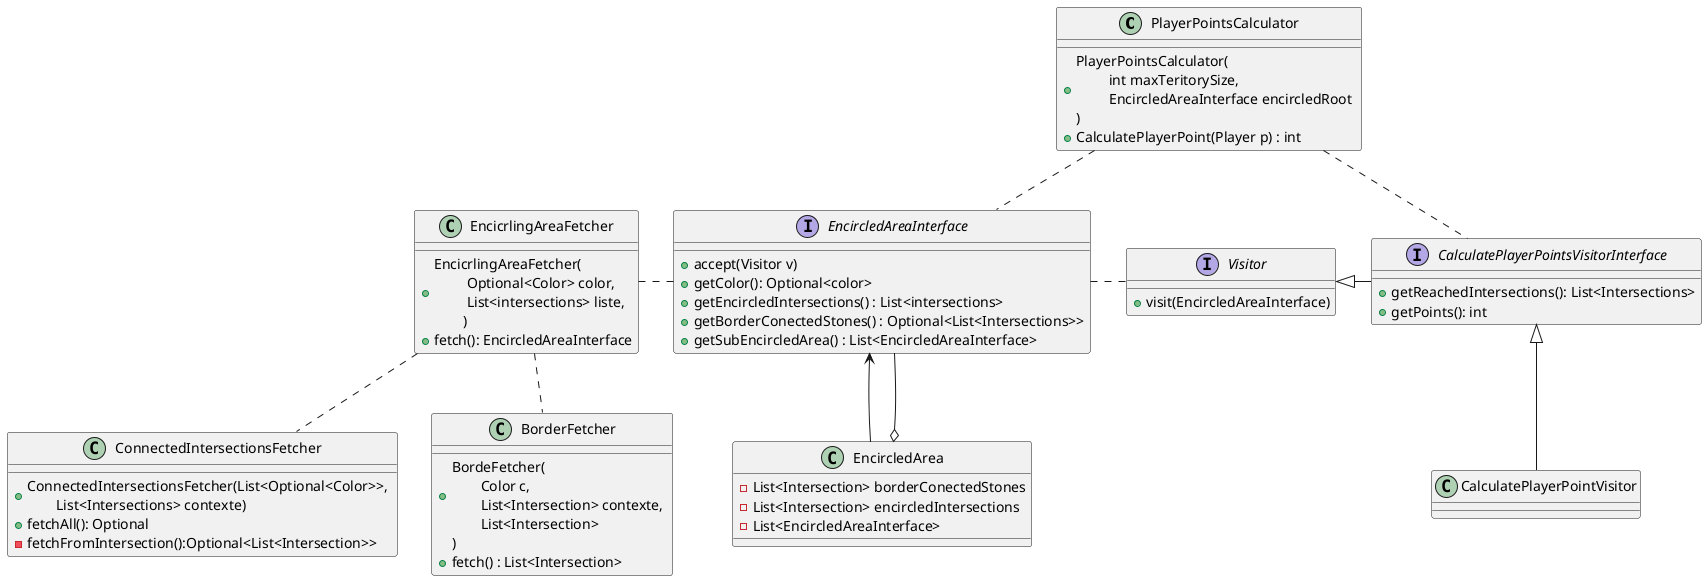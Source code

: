 @startuml


class PlayerPointsCalculator {
    +PlayerPointsCalculator(\n\t int maxTeritorySize, \n\t EncircledAreaInterface encircledRoot \n)
    +CalculatePlayerPoint(Player p) : int
}
PlayerPointsCalculator .. CalculatePlayerPointsVisitorInterface
PlayerPointsCalculator .. EncircledAreaInterface

interface CalculatePlayerPointsVisitorInterface {
    +getReachedIntersections(): List<Intersections>
    +getPoints(): int
}
CalculatePlayerPointsVisitorInterface <|-- CalculatePlayerPointVisitor

interface Visitor {
    +visit(EncircledAreaInterface)
}
Visitor <|- CalculatePlayerPointsVisitorInterface

class ConnectedIntersectionsFetcher {
    +ConnectedIntersectionsFetcher(List<Optional<Color>>, \n\tList<Intersections> contexte)
    +fetchAll(): Optional
    -fetchFromIntersection():Optional<List<Intersection>>
}



Interface EncircledAreaInterface {
    +accept(Visitor v)
    +getColor(): Optional<color>
    +getEncircledIntersections() : List<intersections>
    +getBorderConectedStones() : Optional<List<Intersections>>
    +getSubEncircledArea() : List<EncircledAreaInterface>

}
class EncircledArea{
  -List<Intersection> borderConectedStones
  -List<Intersection> encircledIntersections
  -List<EncircledAreaInterface>
}

EncircledAreaInterface <-- EncircledArea
EncircledAreaInterface --o EncircledArea


class EncicrlingAreaFetcher{
    +EncicrlingAreaFetcher(\n\t Optional<Color> color, \n\t List<intersections> liste, \n\t)
    +fetch(): EncircledAreaInterface

}
EncicrlingAreaFetcher .. ConnectedIntersectionsFetcher
EncicrlingAreaFetcher .. BorderFetcher

class BorderFetcher {
    +BordeFetcher(\n\tColor c, \n\tList<Intersection> contexte, \n\tList<Intersection>
     )
     +fetch() : List<Intersection>
}

EncicrlingAreaFetcher . EncircledAreaInterface


EncircledAreaInterface . Visitor




@enduml